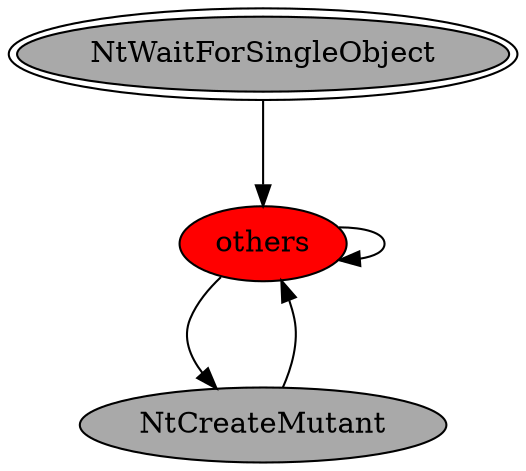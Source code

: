 digraph "./REPORTS/6825/API_PER_CATEGORY/CreateMutex.exe_5148_Synchronization_API_per_Category_Transition_Matrix" {
	NtWaitForSingleObject [label=NtWaitForSingleObject fillcolor=darkgray peripheries=2 style=filled]
	others [label=others fillcolor=red style=filled]
	NtWaitForSingleObject -> others [label=1.0 fontcolor=white]
	others -> others [label=0.9904 fontcolor=white]
	NtCreateMutant [label=NtCreateMutant fillcolor=darkgray style=filled]
	others -> NtCreateMutant [label=0.0096 fontcolor=white]
	NtCreateMutant -> others [label=1.0 fontcolor=white]
}
